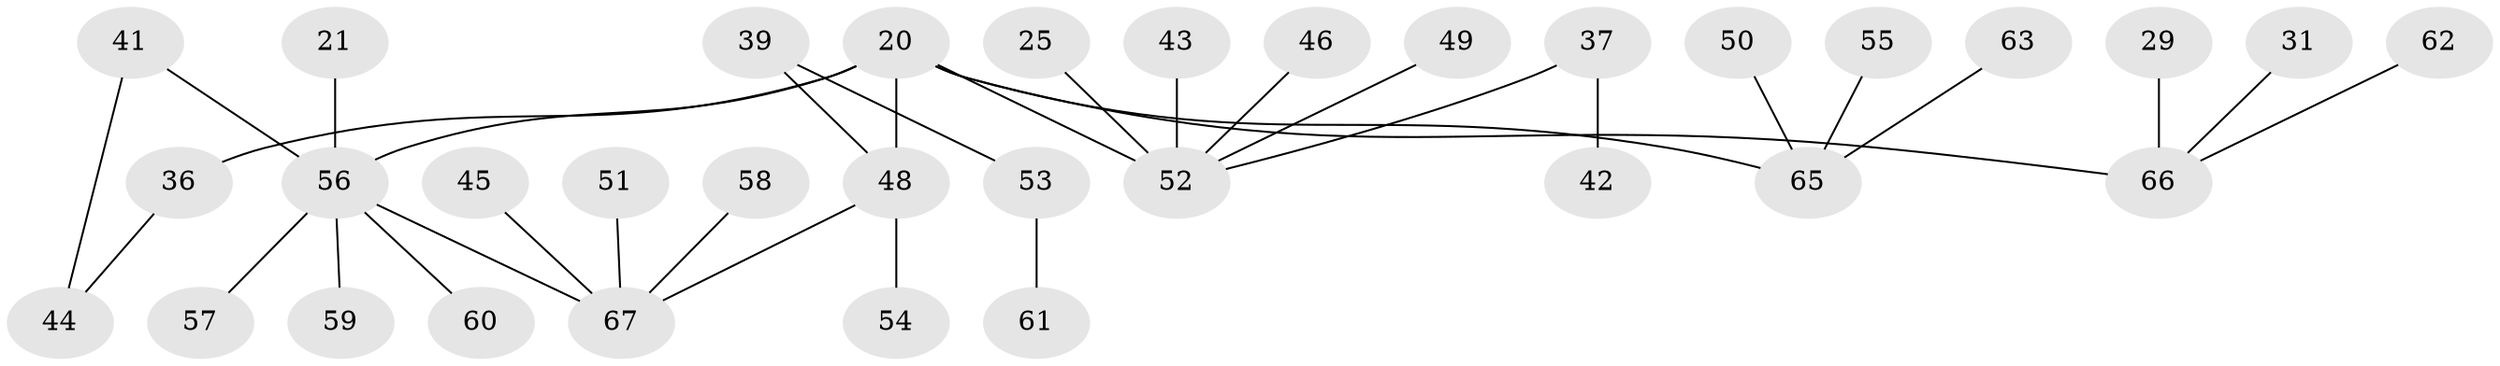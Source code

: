 // original degree distribution, {7: 0.029850746268656716, 5: 0.014925373134328358, 2: 0.3880597014925373, 4: 0.1044776119402985, 3: 0.08955223880597014, 1: 0.373134328358209}
// Generated by graph-tools (version 1.1) at 2025/42/03/09/25 04:42:11]
// undirected, 33 vertices, 34 edges
graph export_dot {
graph [start="1"]
  node [color=gray90,style=filled];
  20 [super="+8"];
  21;
  25;
  29;
  31;
  36 [super="+33"];
  37;
  39;
  41;
  42;
  43;
  44;
  45;
  46;
  48 [super="+34"];
  49;
  50;
  51;
  52 [super="+23"];
  53;
  54;
  55;
  56 [super="+47+38+35"];
  57;
  58;
  59;
  60;
  61;
  62 [super="+28"];
  63;
  65 [super="+12+15+24+26+40+32"];
  66 [super="+27+64"];
  67 [super="+19+22"];
  20 -- 52 [weight=2];
  20 -- 65;
  20 -- 56 [weight=2];
  20 -- 66 [weight=2];
  20 -- 36;
  20 -- 48;
  21 -- 56;
  25 -- 52;
  29 -- 66;
  31 -- 66;
  36 -- 44;
  37 -- 42;
  37 -- 52;
  39 -- 53;
  39 -- 48;
  41 -- 44;
  41 -- 56;
  43 -- 52;
  45 -- 67;
  46 -- 52;
  48 -- 54;
  48 -- 67;
  49 -- 52;
  50 -- 65;
  51 -- 67;
  53 -- 61;
  55 -- 65;
  56 -- 67;
  56 -- 57;
  56 -- 59;
  56 -- 60;
  58 -- 67;
  62 -- 66;
  63 -- 65;
}
